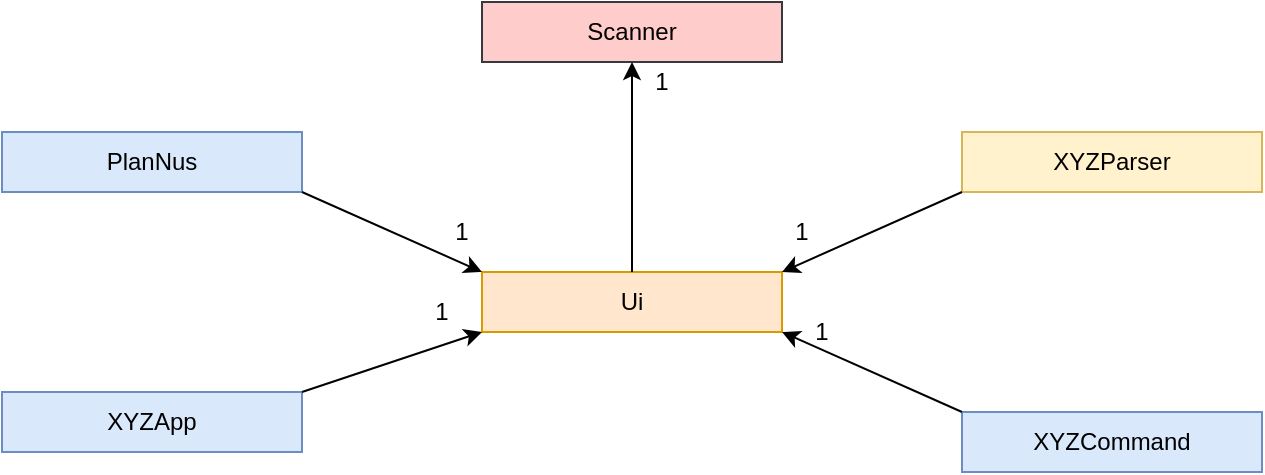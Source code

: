 <mxfile version="13.9.2" type="device"><diagram id="3yBu5VpVi8YDeO--y8TN" name="Page-1"><mxGraphModel dx="1422" dy="526" grid="1" gridSize="10" guides="1" tooltips="1" connect="1" arrows="1" fold="1" page="1" pageScale="1" pageWidth="827" pageHeight="1169" math="0" shadow="0"><root><mxCell id="0"/><mxCell id="1" parent="0"/><mxCell id="oUi6_hdJ9589xmLpS5GM-1" value="Ui" style="rounded=0;whiteSpace=wrap;html=1;fillColor=#ffe6cc;strokeColor=#d79b00;" parent="1" vertex="1"><mxGeometry x="290" y="470" width="150" height="30" as="geometry"/></mxCell><mxCell id="oUi6_hdJ9589xmLpS5GM-8" value="PlanNus" style="rounded=0;whiteSpace=wrap;html=1;fillColor=#dae8fc;strokeColor=#6c8ebf;" parent="1" vertex="1"><mxGeometry x="50" y="400" width="150" height="30" as="geometry"/></mxCell><mxCell id="oUi6_hdJ9589xmLpS5GM-9" value="XYZCommand" style="rounded=0;whiteSpace=wrap;html=1;fillColor=#dae8fc;strokeColor=#6c8ebf;" parent="1" vertex="1"><mxGeometry x="530" y="540" width="150" height="30" as="geometry"/></mxCell><mxCell id="oUi6_hdJ9589xmLpS5GM-10" value="XYZApp" style="rounded=0;whiteSpace=wrap;html=1;fillColor=#dae8fc;strokeColor=#6c8ebf;" parent="1" vertex="1"><mxGeometry x="50" y="530" width="150" height="30" as="geometry"/></mxCell><mxCell id="oUi6_hdJ9589xmLpS5GM-15" value="XYZParser" style="rounded=0;whiteSpace=wrap;html=1;fillColor=#fff2cc;strokeColor=#d6b656;" parent="1" vertex="1"><mxGeometry x="530" y="400" width="150" height="30" as="geometry"/></mxCell><mxCell id="h2QfrGAxD_i5ue3qvrMb-2" value="" style="endArrow=classic;html=1;exitX=1;exitY=1;exitDx=0;exitDy=0;fillColor=#dae8fc;entryX=0;entryY=0;entryDx=0;entryDy=0;" parent="1" source="oUi6_hdJ9589xmLpS5GM-8" edge="1" target="oUi6_hdJ9589xmLpS5GM-1"><mxGeometry width="50" height="50" relative="1" as="geometry"><mxPoint x="200" y="415" as="sourcePoint"/><mxPoint x="290" y="488" as="targetPoint"/></mxGeometry></mxCell><mxCell id="h2QfrGAxD_i5ue3qvrMb-3" value="" style="endArrow=classic;html=1;exitX=1;exitY=0;exitDx=0;exitDy=0;fillColor=#dae8fc;entryX=0;entryY=1;entryDx=0;entryDy=0;" parent="1" source="oUi6_hdJ9589xmLpS5GM-10" edge="1" target="oUi6_hdJ9589xmLpS5GM-1"><mxGeometry width="50" height="50" relative="1" as="geometry"><mxPoint x="200" y="485" as="sourcePoint"/><mxPoint x="290" y="490" as="targetPoint"/></mxGeometry></mxCell><mxCell id="h2QfrGAxD_i5ue3qvrMb-4" value="" style="endArrow=classic;html=1;exitX=0;exitY=0;exitDx=0;exitDy=0;fillColor=#dae8fc;entryX=1;entryY=1;entryDx=0;entryDy=0;" parent="1" source="oUi6_hdJ9589xmLpS5GM-9" target="oUi6_hdJ9589xmLpS5GM-1" edge="1"><mxGeometry width="50" height="50" relative="1" as="geometry"><mxPoint x="200" y="555" as="sourcePoint"/><mxPoint x="300" y="510" as="targetPoint"/></mxGeometry></mxCell><mxCell id="h2QfrGAxD_i5ue3qvrMb-8" value="" style="endArrow=classic;html=1;exitX=0;exitY=1;exitDx=0;exitDy=0;fillColor=#dae8fc;entryX=1;entryY=0;entryDx=0;entryDy=0;" parent="1" source="oUi6_hdJ9589xmLpS5GM-15" target="oUi6_hdJ9589xmLpS5GM-1" edge="1"><mxGeometry width="50" height="50" relative="1" as="geometry"><mxPoint x="510" y="470" as="sourcePoint"/><mxPoint x="420" y="417.5" as="targetPoint"/></mxGeometry></mxCell><mxCell id="h2QfrGAxD_i5ue3qvrMb-13" value="Scanner" style="rounded=0;whiteSpace=wrap;html=1;fillColor=#ffcccc;strokeColor=#36393d;" parent="1" vertex="1"><mxGeometry x="290" y="335" width="150" height="30" as="geometry"/></mxCell><mxCell id="h2QfrGAxD_i5ue3qvrMb-14" value="" style="endArrow=classic;html=1;exitX=0.5;exitY=0;exitDx=0;exitDy=0;fillColor=#dae8fc;entryX=0.5;entryY=1;entryDx=0;entryDy=0;" parent="1" source="oUi6_hdJ9589xmLpS5GM-1" target="h2QfrGAxD_i5ue3qvrMb-13" edge="1"><mxGeometry width="50" height="50" relative="1" as="geometry"><mxPoint x="359" y="320" as="sourcePoint"/><mxPoint x="310" y="440" as="targetPoint"/></mxGeometry></mxCell><mxCell id="h2QfrGAxD_i5ue3qvrMb-26" value="1" style="text;html=1;strokeColor=none;fillColor=none;align=center;verticalAlign=middle;whiteSpace=wrap;rounded=0;" parent="1" vertex="1"><mxGeometry x="370" y="365" width="20" height="20" as="geometry"/></mxCell><mxCell id="qhsS0WRCdsFfVkKaNnxX-2" value="1" style="text;html=1;strokeColor=none;fillColor=none;align=center;verticalAlign=middle;whiteSpace=wrap;rounded=0;" vertex="1" parent="1"><mxGeometry x="270" y="440" width="20" height="20" as="geometry"/></mxCell><mxCell id="qhsS0WRCdsFfVkKaNnxX-3" value="1" style="text;html=1;strokeColor=none;fillColor=none;align=center;verticalAlign=middle;whiteSpace=wrap;rounded=0;" vertex="1" parent="1"><mxGeometry x="260" y="480" width="20" height="20" as="geometry"/></mxCell><mxCell id="qhsS0WRCdsFfVkKaNnxX-4" value="1" style="text;html=1;strokeColor=none;fillColor=none;align=center;verticalAlign=middle;whiteSpace=wrap;rounded=0;" vertex="1" parent="1"><mxGeometry x="450" y="490" width="20" height="20" as="geometry"/></mxCell><mxCell id="qhsS0WRCdsFfVkKaNnxX-5" value="1" style="text;html=1;strokeColor=none;fillColor=none;align=center;verticalAlign=middle;whiteSpace=wrap;rounded=0;" vertex="1" parent="1"><mxGeometry x="440" y="440" width="20" height="20" as="geometry"/></mxCell></root></mxGraphModel></diagram></mxfile>